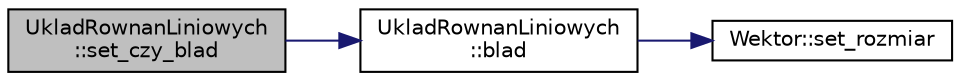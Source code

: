 digraph "UkladRownanLiniowych::set_czy_blad"
{
  edge [fontname="Helvetica",fontsize="10",labelfontname="Helvetica",labelfontsize="10"];
  node [fontname="Helvetica",fontsize="10",shape=record];
  rankdir="LR";
  Node1 [label="UkladRownanLiniowych\l::set_czy_blad",height=0.2,width=0.4,color="black", fillcolor="grey75", style="filled" fontcolor="black"];
  Node1 -> Node2 [color="midnightblue",fontsize="10",style="solid",fontname="Helvetica"];
  Node2 [label="UkladRownanLiniowych\l::blad",height=0.2,width=0.4,color="black", fillcolor="white", style="filled",URL="$class_uklad_rownan_liniowych.html#a3dfda7f69495fbcd24011e6841687827",tooltip="Obliczanie wektora błędu. "];
  Node2 -> Node3 [color="midnightblue",fontsize="10",style="solid",fontname="Helvetica"];
  Node3 [label="Wektor::set_rozmiar",height=0.2,width=0.4,color="black", fillcolor="white", style="filled",URL="$class_wektor.html#acc29f29da6606a48cd411878265e5f48",tooltip="Metoda ustawia rozmiar wektora. "];
}
